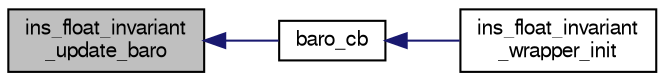 digraph "ins_float_invariant_update_baro"
{
  edge [fontname="FreeSans",fontsize="10",labelfontname="FreeSans",labelfontsize="10"];
  node [fontname="FreeSans",fontsize="10",shape=record];
  rankdir="LR";
  Node1 [label="ins_float_invariant\l_update_baro",height=0.2,width=0.4,color="black", fillcolor="grey75", style="filled", fontcolor="black"];
  Node1 -> Node2 [dir="back",color="midnightblue",fontsize="10",style="solid",fontname="FreeSans"];
  Node2 [label="baro_cb",height=0.2,width=0.4,color="black", fillcolor="white", style="filled",URL="$ins__float__invariant__wrapper_8c.html#a92209191a3ecc53fc4adaafd0fe82933"];
  Node2 -> Node3 [dir="back",color="midnightblue",fontsize="10",style="solid",fontname="FreeSans"];
  Node3 [label="ins_float_invariant\l_wrapper_init",height=0.2,width=0.4,color="black", fillcolor="white", style="filled",URL="$ins__float__invariant__wrapper_8h.html#abd4f3b0fcceec4de92a1ad9a7653c6f3"];
}
